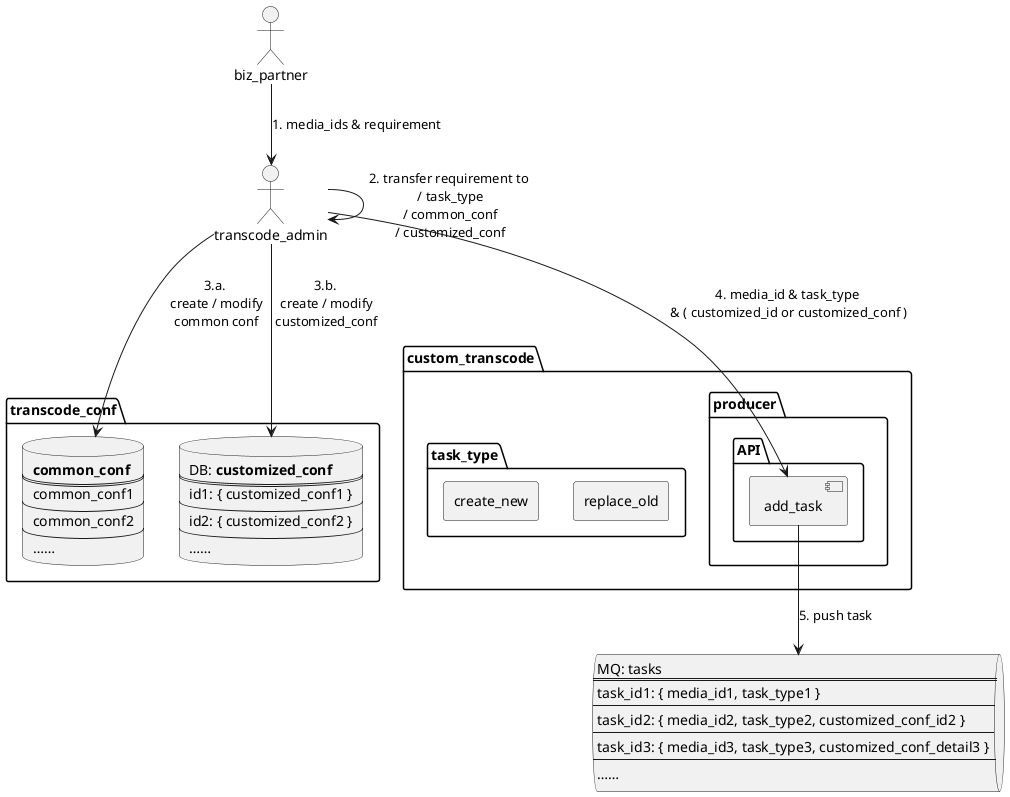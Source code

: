 @startuml

actor biz_partner

actor transcode_admin

folder transcode_conf {
    database common_conf [
        **common_conf**
        ===
        common_conf1
        ---
        common_conf2
        ---
        ……
    ]
    database customized_conf [
        DB: **customized_conf**
        ===
        id1: { customized_conf1 }
        ---
        id2: { customized_conf2 }
        ---
        ……
    ]
}

folder custom_transcode {
    folder producer {
        folder API_p as "API" {
            component add_task
        }
    }
    'folder cusumer {
    '    folder API_c as "API" {
    '        component task_callback
    '    }
    '    agent polling_executorss
    '}
    folder task_type {
        agent replace_old
        agent create_new
    }
}

queue tasks [
    MQ: tasks
    ===
    task_id1: { media_id1, task_type1 }
    ---
    task_id2: { media_id2, task_type2, customized_conf_id2 }
    ---
    task_id3: { media_id3, task_type3, customized_conf_detail3 }
    ---
    ……
]

biz_partner --> transcode_admin : 1. media_ids & requirement
transcode_admin --> transcode_admin : 2. transfer requirement to\n / task_type\n / common_conf\n / customized_conf
transcode_admin --> common_conf : 3.a.\n create / modify\n common conf
transcode_admin --> customized_conf : 3.b.\n create / modify\n customized_conf
transcode_admin --> add_task : 4. media_id & task_type\n & ( customized_id or customized_conf )
add_task --> tasks : 5. push task

@enduml